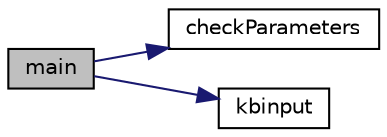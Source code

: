 digraph "main"
{
 // LATEX_PDF_SIZE
  edge [fontname="Helvetica",fontsize="10",labelfontname="Helvetica",labelfontsize="10"];
  node [fontname="Helvetica",fontsize="10",shape=record];
  rankdir="LR";
  Node1 [label="main",height=0.2,width=0.4,color="black", fillcolor="grey75", style="filled", fontcolor="black",tooltip=" "];
  Node1 -> Node2 [color="midnightblue",fontsize="10",style="solid",fontname="Helvetica"];
  Node2 [label="checkParameters",height=0.2,width=0.4,color="black", fillcolor="white", style="filled",URL="$adore__scheduler__node_8cpp.html#a6418ab51599949425761c0b7cdaf556d",tooltip=" "];
  Node1 -> Node3 [color="midnightblue",fontsize="10",style="solid",fontname="Helvetica"];
  Node3 [label="kbinput",height=0.2,width=0.4,color="black", fillcolor="white", style="filled",URL="$adore__scheduler__node_8cpp.html#a1ae39fdc2e2fbbe41c16516273eae1ff",tooltip=" "];
}
